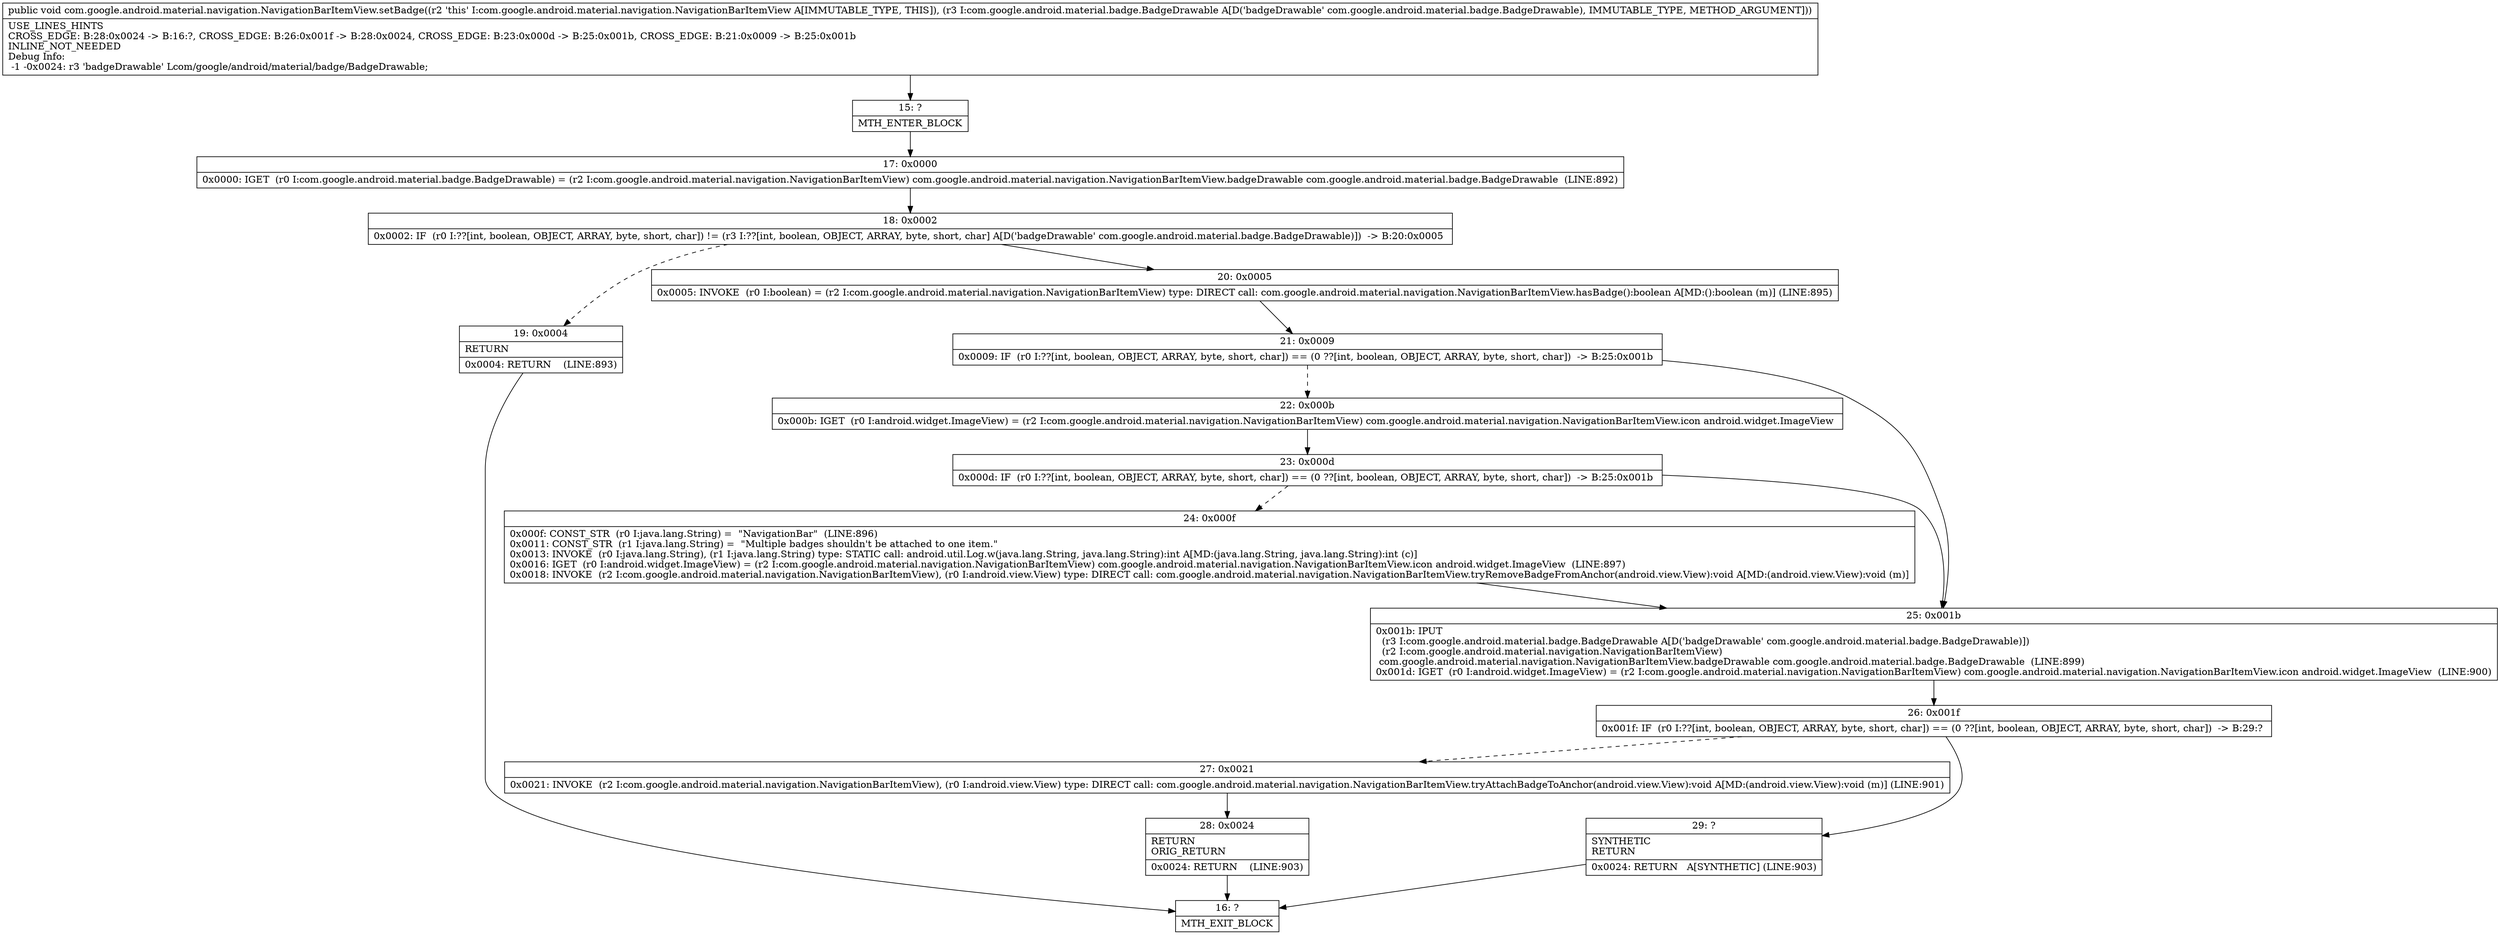digraph "CFG forcom.google.android.material.navigation.NavigationBarItemView.setBadge(Lcom\/google\/android\/material\/badge\/BadgeDrawable;)V" {
Node_15 [shape=record,label="{15\:\ ?|MTH_ENTER_BLOCK\l}"];
Node_17 [shape=record,label="{17\:\ 0x0000|0x0000: IGET  (r0 I:com.google.android.material.badge.BadgeDrawable) = (r2 I:com.google.android.material.navigation.NavigationBarItemView) com.google.android.material.navigation.NavigationBarItemView.badgeDrawable com.google.android.material.badge.BadgeDrawable  (LINE:892)\l}"];
Node_18 [shape=record,label="{18\:\ 0x0002|0x0002: IF  (r0 I:??[int, boolean, OBJECT, ARRAY, byte, short, char]) != (r3 I:??[int, boolean, OBJECT, ARRAY, byte, short, char] A[D('badgeDrawable' com.google.android.material.badge.BadgeDrawable)])  \-\> B:20:0x0005 \l}"];
Node_19 [shape=record,label="{19\:\ 0x0004|RETURN\l|0x0004: RETURN    (LINE:893)\l}"];
Node_16 [shape=record,label="{16\:\ ?|MTH_EXIT_BLOCK\l}"];
Node_20 [shape=record,label="{20\:\ 0x0005|0x0005: INVOKE  (r0 I:boolean) = (r2 I:com.google.android.material.navigation.NavigationBarItemView) type: DIRECT call: com.google.android.material.navigation.NavigationBarItemView.hasBadge():boolean A[MD:():boolean (m)] (LINE:895)\l}"];
Node_21 [shape=record,label="{21\:\ 0x0009|0x0009: IF  (r0 I:??[int, boolean, OBJECT, ARRAY, byte, short, char]) == (0 ??[int, boolean, OBJECT, ARRAY, byte, short, char])  \-\> B:25:0x001b \l}"];
Node_22 [shape=record,label="{22\:\ 0x000b|0x000b: IGET  (r0 I:android.widget.ImageView) = (r2 I:com.google.android.material.navigation.NavigationBarItemView) com.google.android.material.navigation.NavigationBarItemView.icon android.widget.ImageView \l}"];
Node_23 [shape=record,label="{23\:\ 0x000d|0x000d: IF  (r0 I:??[int, boolean, OBJECT, ARRAY, byte, short, char]) == (0 ??[int, boolean, OBJECT, ARRAY, byte, short, char])  \-\> B:25:0x001b \l}"];
Node_24 [shape=record,label="{24\:\ 0x000f|0x000f: CONST_STR  (r0 I:java.lang.String) =  \"NavigationBar\"  (LINE:896)\l0x0011: CONST_STR  (r1 I:java.lang.String) =  \"Multiple badges shouldn't be attached to one item.\" \l0x0013: INVOKE  (r0 I:java.lang.String), (r1 I:java.lang.String) type: STATIC call: android.util.Log.w(java.lang.String, java.lang.String):int A[MD:(java.lang.String, java.lang.String):int (c)]\l0x0016: IGET  (r0 I:android.widget.ImageView) = (r2 I:com.google.android.material.navigation.NavigationBarItemView) com.google.android.material.navigation.NavigationBarItemView.icon android.widget.ImageView  (LINE:897)\l0x0018: INVOKE  (r2 I:com.google.android.material.navigation.NavigationBarItemView), (r0 I:android.view.View) type: DIRECT call: com.google.android.material.navigation.NavigationBarItemView.tryRemoveBadgeFromAnchor(android.view.View):void A[MD:(android.view.View):void (m)]\l}"];
Node_25 [shape=record,label="{25\:\ 0x001b|0x001b: IPUT  \l  (r3 I:com.google.android.material.badge.BadgeDrawable A[D('badgeDrawable' com.google.android.material.badge.BadgeDrawable)])\l  (r2 I:com.google.android.material.navigation.NavigationBarItemView)\l com.google.android.material.navigation.NavigationBarItemView.badgeDrawable com.google.android.material.badge.BadgeDrawable  (LINE:899)\l0x001d: IGET  (r0 I:android.widget.ImageView) = (r2 I:com.google.android.material.navigation.NavigationBarItemView) com.google.android.material.navigation.NavigationBarItemView.icon android.widget.ImageView  (LINE:900)\l}"];
Node_26 [shape=record,label="{26\:\ 0x001f|0x001f: IF  (r0 I:??[int, boolean, OBJECT, ARRAY, byte, short, char]) == (0 ??[int, boolean, OBJECT, ARRAY, byte, short, char])  \-\> B:29:? \l}"];
Node_27 [shape=record,label="{27\:\ 0x0021|0x0021: INVOKE  (r2 I:com.google.android.material.navigation.NavigationBarItemView), (r0 I:android.view.View) type: DIRECT call: com.google.android.material.navigation.NavigationBarItemView.tryAttachBadgeToAnchor(android.view.View):void A[MD:(android.view.View):void (m)] (LINE:901)\l}"];
Node_28 [shape=record,label="{28\:\ 0x0024|RETURN\lORIG_RETURN\l|0x0024: RETURN    (LINE:903)\l}"];
Node_29 [shape=record,label="{29\:\ ?|SYNTHETIC\lRETURN\l|0x0024: RETURN   A[SYNTHETIC] (LINE:903)\l}"];
MethodNode[shape=record,label="{public void com.google.android.material.navigation.NavigationBarItemView.setBadge((r2 'this' I:com.google.android.material.navigation.NavigationBarItemView A[IMMUTABLE_TYPE, THIS]), (r3 I:com.google.android.material.badge.BadgeDrawable A[D('badgeDrawable' com.google.android.material.badge.BadgeDrawable), IMMUTABLE_TYPE, METHOD_ARGUMENT]))  | USE_LINES_HINTS\lCROSS_EDGE: B:28:0x0024 \-\> B:16:?, CROSS_EDGE: B:26:0x001f \-\> B:28:0x0024, CROSS_EDGE: B:23:0x000d \-\> B:25:0x001b, CROSS_EDGE: B:21:0x0009 \-\> B:25:0x001b\lINLINE_NOT_NEEDED\lDebug Info:\l  \-1 \-0x0024: r3 'badgeDrawable' Lcom\/google\/android\/material\/badge\/BadgeDrawable;\l}"];
MethodNode -> Node_15;Node_15 -> Node_17;
Node_17 -> Node_18;
Node_18 -> Node_19[style=dashed];
Node_18 -> Node_20;
Node_19 -> Node_16;
Node_20 -> Node_21;
Node_21 -> Node_22[style=dashed];
Node_21 -> Node_25;
Node_22 -> Node_23;
Node_23 -> Node_24[style=dashed];
Node_23 -> Node_25;
Node_24 -> Node_25;
Node_25 -> Node_26;
Node_26 -> Node_27[style=dashed];
Node_26 -> Node_29;
Node_27 -> Node_28;
Node_28 -> Node_16;
Node_29 -> Node_16;
}

